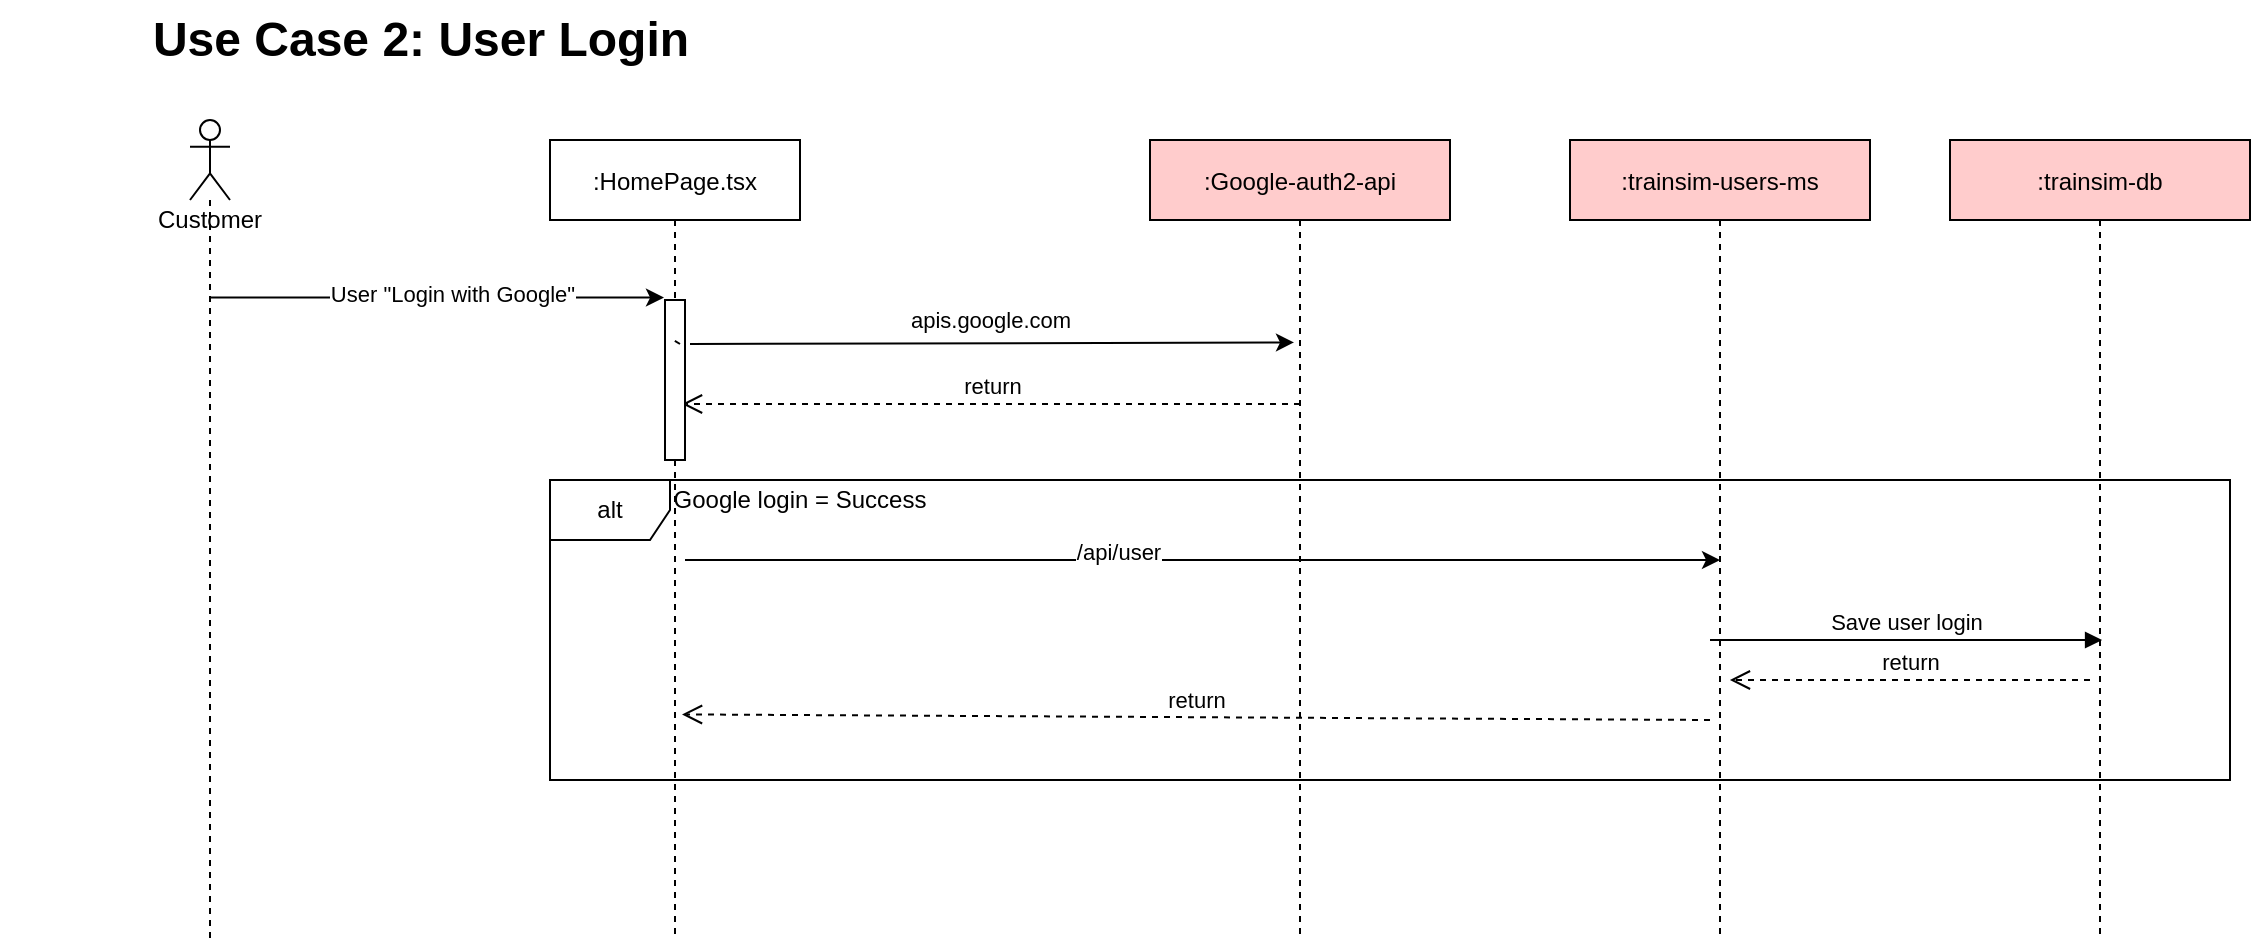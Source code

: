 <mxfile version="15.0.2" type="device"><diagram id="kgpKYQtTHZ0yAKxKKP6v" name="Page-1"><mxGraphModel dx="1662" dy="705" grid="1" gridSize="10" guides="1" tooltips="1" connect="1" arrows="1" fold="1" page="1" pageScale="1" pageWidth="1400" pageHeight="850" math="0" shadow="0"><root><mxCell id="0"/><mxCell id="1" parent="0"/><mxCell id="BSqVMHZGyUY0mnCFWCwm-2" value="alt" style="shape=umlFrame;whiteSpace=wrap;html=1;" parent="1" vertex="1"><mxGeometry x="280" y="250" width="840" height="150" as="geometry"/></mxCell><mxCell id="3nuBFxr9cyL0pnOWT2aG-1" value=":HomePage.tsx" style="shape=umlLifeline;perimeter=lifelinePerimeter;container=1;collapsible=0;recursiveResize=0;rounded=0;shadow=0;strokeWidth=1;" parent="1" vertex="1"><mxGeometry x="280" y="80" width="125" height="400" as="geometry"/></mxCell><mxCell id="4O300tQ18AAzM8RdZJjk-1" value="Customer" style="shape=umlLifeline;participant=umlActor;perimeter=lifelinePerimeter;whiteSpace=wrap;html=1;container=1;collapsible=0;recursiveResize=0;verticalAlign=top;spacingTop=36;outlineConnect=0;" parent="1" vertex="1"><mxGeometry x="100" y="70" width="20" height="410" as="geometry"/></mxCell><mxCell id="4O300tQ18AAzM8RdZJjk-2" value="Use Case 2: User Login" style="text;strokeColor=none;fillColor=none;html=1;fontSize=24;fontStyle=1;verticalAlign=middle;align=center;" parent="1" vertex="1"><mxGeometry x="5" y="10" width="420" height="40" as="geometry"/></mxCell><mxCell id="4O300tQ18AAzM8RdZJjk-4" value=":Google-auth2-api" style="shape=umlLifeline;perimeter=lifelinePerimeter;container=1;collapsible=0;recursiveResize=0;rounded=0;shadow=0;strokeWidth=1;fillColor=#FFCCCC;" parent="1" vertex="1"><mxGeometry x="580" y="80" width="150" height="400" as="geometry"/></mxCell><mxCell id="4O300tQ18AAzM8RdZJjk-7" value="" style="endArrow=classic;html=1;entryX=0.456;entryY=0.197;entryDx=0;entryDy=0;entryPerimeter=0;" parent="1" source="4O300tQ18AAzM8RdZJjk-1" target="3nuBFxr9cyL0pnOWT2aG-1" edge="1"><mxGeometry width="50" height="50" relative="1" as="geometry"><mxPoint x="120" y="190" as="sourcePoint"/><mxPoint x="170" y="140" as="targetPoint"/></mxGeometry></mxCell><mxCell id="4O300tQ18AAzM8RdZJjk-8" value="User &quot;Login with Google&quot;" style="edgeLabel;html=1;align=center;verticalAlign=middle;resizable=0;points=[];" parent="4O300tQ18AAzM8RdZJjk-7" vertex="1" connectable="0"><mxGeometry x="0.116" y="2" relative="1" as="geometry"><mxPoint x="-6" as="offset"/></mxGeometry></mxCell><mxCell id="4O300tQ18AAzM8RdZJjk-9" value="" style="endArrow=classic;html=1;entryX=0.5;entryY=0.525;entryDx=0;entryDy=0;entryPerimeter=0;" parent="1" edge="1" target="j6eJ7JBmBAlRUo_JRYQO-1"><mxGeometry width="50" height="50" relative="1" as="geometry"><mxPoint x="347.5" y="290" as="sourcePoint"/><mxPoint x="527.5" y="290" as="targetPoint"/><Array as="points"/></mxGeometry></mxCell><mxCell id="4O300tQ18AAzM8RdZJjk-10" value="/api/user" style="edgeLabel;html=1;align=center;verticalAlign=middle;resizable=0;points=[];" parent="4O300tQ18AAzM8RdZJjk-9" vertex="1" connectable="0"><mxGeometry x="-0.165" y="4" relative="1" as="geometry"><mxPoint as="offset"/></mxGeometry></mxCell><mxCell id="4O300tQ18AAzM8RdZJjk-11" value="" style="endArrow=classic;html=1;startArrow=none;entryX=0.48;entryY=0.253;entryDx=0;entryDy=0;entryPerimeter=0;" parent="1" target="4O300tQ18AAzM8RdZJjk-4" edge="1"><mxGeometry width="50" height="50" relative="1" as="geometry"><mxPoint x="350" y="182" as="sourcePoint"/><mxPoint x="840" y="182" as="targetPoint"/><Array as="points"/></mxGeometry></mxCell><mxCell id="4O300tQ18AAzM8RdZJjk-25" value="return" style="html=1;verticalAlign=bottom;endArrow=open;dashed=1;endSize=8;entryX=0.85;entryY=0.65;entryDx=0;entryDy=0;entryPerimeter=0;exitX=0.5;exitY=0.33;exitDx=0;exitDy=0;exitPerimeter=0;" parent="1" source="4O300tQ18AAzM8RdZJjk-4" target="dNhvHbl2wiNQcTI6ldrp-6" edge="1"><mxGeometry relative="1" as="geometry"><mxPoint x="840" y="212" as="sourcePoint"/><mxPoint x="520" y="228" as="targetPoint"/><Array as="points"/></mxGeometry></mxCell><mxCell id="dNhvHbl2wiNQcTI6ldrp-6" value="" style="html=1;points=[];perimeter=orthogonalPerimeter;" parent="1" vertex="1"><mxGeometry x="337.5" y="160" width="10" height="80" as="geometry"/></mxCell><mxCell id="dNhvHbl2wiNQcTI6ldrp-7" value="" style="endArrow=none;html=1;exitX=0.52;exitY=0.255;exitDx=0;exitDy=0;exitPerimeter=0;entryX=0.493;entryY=0.255;entryDx=0;entryDy=0;entryPerimeter=0;" parent="1" source="3nuBFxr9cyL0pnOWT2aG-1" target="dNhvHbl2wiNQcTI6ldrp-6" edge="1"><mxGeometry width="50" height="50" relative="1" as="geometry"><mxPoint x="345" y="182" as="sourcePoint"/><mxPoint x="1008.95" y="182" as="targetPoint"/><Array as="points"/></mxGeometry></mxCell><mxCell id="dNhvHbl2wiNQcTI6ldrp-8" value="&lt;div&gt;apis.google.com&lt;/div&gt;" style="edgeLabel;html=1;align=center;verticalAlign=middle;resizable=0;points=[];" parent="dNhvHbl2wiNQcTI6ldrp-7" vertex="1" connectable="0"><mxGeometry x="-0.165" y="4" relative="1" as="geometry"><mxPoint x="158" y="-15" as="offset"/></mxGeometry></mxCell><mxCell id="BSqVMHZGyUY0mnCFWCwm-3" value="Google login = Success" style="text;html=1;strokeColor=none;fillColor=none;align=center;verticalAlign=middle;whiteSpace=wrap;rounded=0;" parent="1" vertex="1"><mxGeometry x="340" y="250" width="130" height="20" as="geometry"/></mxCell><mxCell id="j6eJ7JBmBAlRUo_JRYQO-1" value=":trainsim-users-ms" style="shape=umlLifeline;perimeter=lifelinePerimeter;container=1;collapsible=0;recursiveResize=0;rounded=0;shadow=0;strokeWidth=1;fillColor=#FFCCCC;" vertex="1" parent="1"><mxGeometry x="790" y="80" width="150" height="400" as="geometry"/></mxCell><mxCell id="j6eJ7JBmBAlRUo_JRYQO-5" value="Save user login" style="html=1;verticalAlign=bottom;endArrow=block;entryX=0.507;entryY=0.625;entryDx=0;entryDy=0;entryPerimeter=0;" edge="1" parent="j6eJ7JBmBAlRUo_JRYQO-1" target="j6eJ7JBmBAlRUo_JRYQO-3"><mxGeometry width="80" relative="1" as="geometry"><mxPoint x="70" y="250" as="sourcePoint"/><mxPoint x="150" y="250" as="targetPoint"/></mxGeometry></mxCell><mxCell id="j6eJ7JBmBAlRUo_JRYQO-3" value=":trainsim-db" style="shape=umlLifeline;perimeter=lifelinePerimeter;container=1;collapsible=0;recursiveResize=0;rounded=0;shadow=0;strokeWidth=1;fillColor=#FFCCCC;" vertex="1" parent="1"><mxGeometry x="980" y="80" width="150" height="400" as="geometry"/></mxCell><mxCell id="j6eJ7JBmBAlRUo_JRYQO-6" value="return" style="html=1;verticalAlign=bottom;endArrow=open;dashed=1;endSize=8;entryX=0.533;entryY=0.675;entryDx=0;entryDy=0;entryPerimeter=0;" edge="1" parent="1" target="j6eJ7JBmBAlRUo_JRYQO-1"><mxGeometry relative="1" as="geometry"><mxPoint x="1050" y="350" as="sourcePoint"/><mxPoint x="865" y="347" as="targetPoint"/></mxGeometry></mxCell><mxCell id="j6eJ7JBmBAlRUo_JRYQO-7" value="return" style="html=1;verticalAlign=bottom;endArrow=open;dashed=1;endSize=8;entryX=0.528;entryY=0.718;entryDx=0;entryDy=0;entryPerimeter=0;" edge="1" parent="1" target="3nuBFxr9cyL0pnOWT2aG-1"><mxGeometry relative="1" as="geometry"><mxPoint x="860" y="370" as="sourcePoint"/><mxPoint x="780" y="370" as="targetPoint"/></mxGeometry></mxCell></root></mxGraphModel></diagram></mxfile>